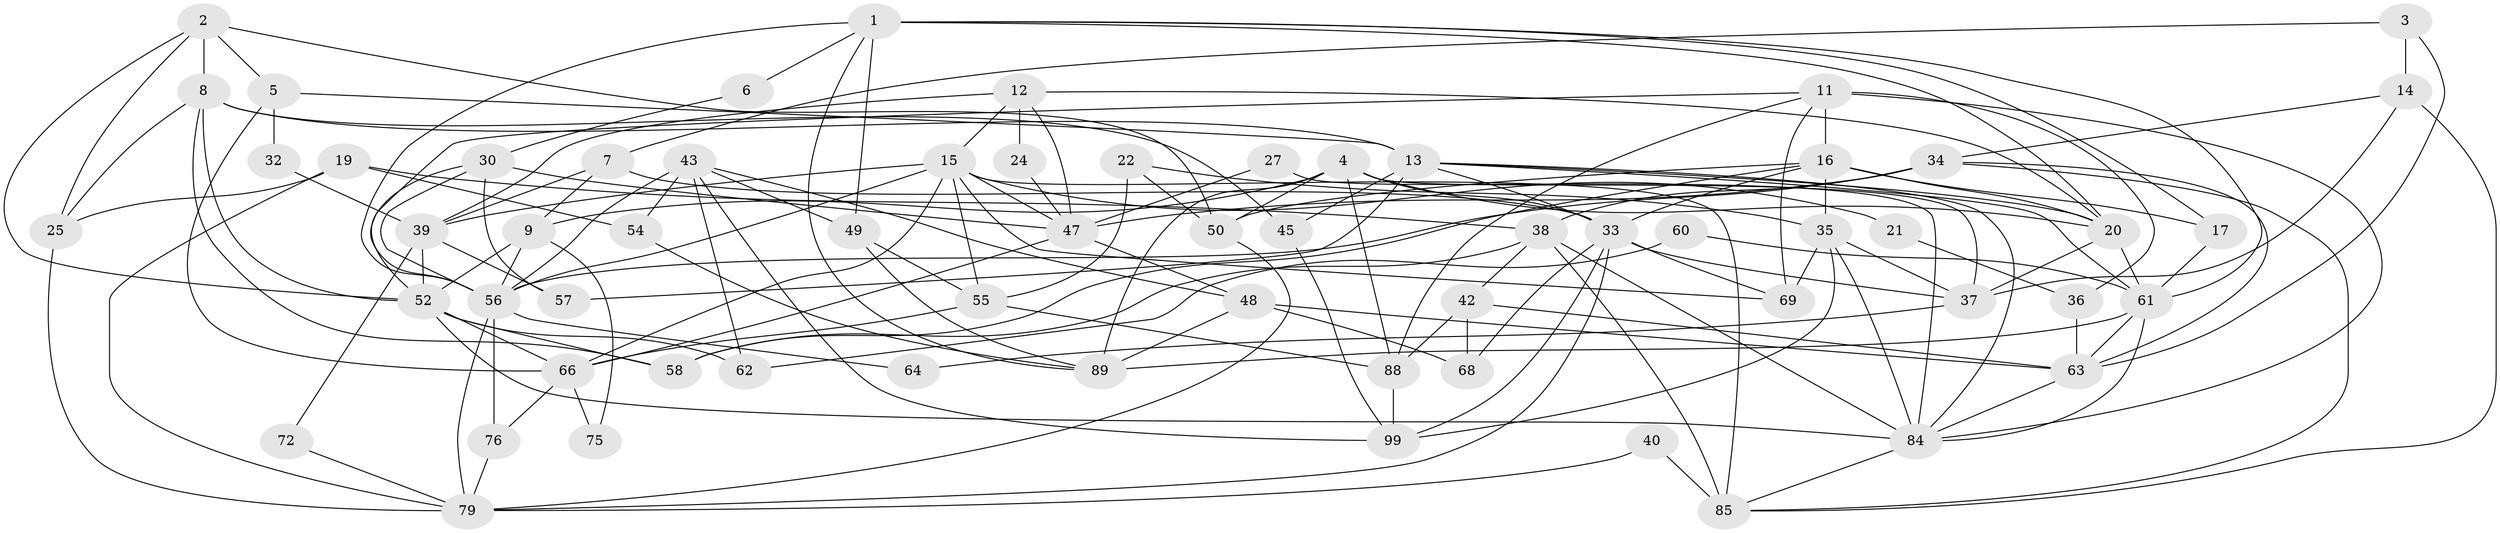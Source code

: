 // original degree distribution, {3: 0.25, 5: 0.19, 4: 0.25, 2: 0.16, 6: 0.11, 9: 0.01, 7: 0.01, 8: 0.02}
// Generated by graph-tools (version 1.1) at 2025/38/02/21/25 10:38:59]
// undirected, 63 vertices, 156 edges
graph export_dot {
graph [start="1"]
  node [color=gray90,style=filled];
  1 [super="+31"];
  2 [super="+10"];
  3 [super="+90"];
  4 [super="+29"];
  5 [super="+23"];
  6;
  7;
  8 [super="+73"];
  9;
  11 [super="+28"];
  12 [super="+46"];
  13 [super="+44"];
  14 [super="+18"];
  15 [super="+95"];
  16 [super="+100"];
  17;
  19 [super="+51"];
  20 [super="+26"];
  21;
  22;
  24;
  25;
  27;
  30 [super="+78"];
  32;
  33 [super="+59"];
  34 [super="+41"];
  35 [super="+77"];
  36;
  37 [super="+83"];
  38 [super="+87"];
  39 [super="+96"];
  40 [super="+80"];
  42 [super="+98"];
  43 [super="+81"];
  45;
  47 [super="+74"];
  48 [super="+70"];
  49 [super="+82"];
  50;
  52 [super="+53"];
  54;
  55 [super="+71"];
  56 [super="+65"];
  57;
  58;
  60;
  61 [super="+67"];
  62;
  63 [super="+93"];
  64;
  66 [super="+97"];
  68;
  69;
  72;
  75;
  76;
  79 [super="+92"];
  84 [super="+94"];
  85 [super="+86"];
  88 [super="+91"];
  89;
  99;
  1 -- 20;
  1 -- 6;
  1 -- 17;
  1 -- 56;
  1 -- 89;
  1 -- 61;
  1 -- 49;
  2 -- 50;
  2 -- 25;
  2 -- 8;
  2 -- 5;
  2 -- 52;
  3 -- 7;
  3 -- 63;
  3 -- 14;
  4 -- 88 [weight=2];
  4 -- 20;
  4 -- 33;
  4 -- 50;
  4 -- 89;
  4 -- 9;
  4 -- 37;
  5 -- 13;
  5 -- 32;
  5 -- 66;
  6 -- 30;
  7 -- 9;
  7 -- 33;
  7 -- 39;
  8 -- 25;
  8 -- 13;
  8 -- 45;
  8 -- 58;
  8 -- 52;
  9 -- 56;
  9 -- 52;
  9 -- 75;
  11 -- 16 [weight=2];
  11 -- 36;
  11 -- 56;
  11 -- 88;
  11 -- 84;
  11 -- 69;
  12 -- 20;
  12 -- 24;
  12 -- 47;
  12 -- 39;
  12 -- 15;
  13 -- 61;
  13 -- 33;
  13 -- 45;
  13 -- 20;
  13 -- 84;
  13 -- 57;
  14 -- 37;
  14 -- 34;
  14 -- 85;
  15 -- 69;
  15 -- 66;
  15 -- 39;
  15 -- 47;
  15 -- 21;
  15 -- 85;
  15 -- 56;
  15 -- 55;
  16 -- 58;
  16 -- 50;
  16 -- 17;
  16 -- 20;
  16 -- 33;
  16 -- 35;
  17 -- 61;
  19 -- 54;
  19 -- 79;
  19 -- 25;
  19 -- 38;
  20 -- 61;
  20 -- 37;
  21 -- 36;
  22 -- 50;
  22 -- 35;
  22 -- 55;
  24 -- 47;
  25 -- 79;
  27 -- 47;
  27 -- 84;
  30 -- 47;
  30 -- 57;
  30 -- 56;
  30 -- 52;
  32 -- 39;
  33 -- 99;
  33 -- 37;
  33 -- 68;
  33 -- 69;
  33 -- 79;
  34 -- 63;
  34 -- 56;
  34 -- 47;
  34 -- 85;
  34 -- 38;
  35 -- 69;
  35 -- 84;
  35 -- 99;
  35 -- 37;
  36 -- 63;
  37 -- 64;
  38 -- 84;
  38 -- 58;
  38 -- 85;
  38 -- 42;
  39 -- 52;
  39 -- 57;
  39 -- 72;
  40 -- 85 [weight=3];
  40 -- 79;
  42 -- 68;
  42 -- 88;
  42 -- 63;
  43 -- 48;
  43 -- 62 [weight=2];
  43 -- 49;
  43 -- 99;
  43 -- 54;
  43 -- 56;
  45 -- 99;
  47 -- 66;
  47 -- 48 [weight=2];
  48 -- 68;
  48 -- 89;
  48 -- 63;
  49 -- 89;
  49 -- 55;
  50 -- 79;
  52 -- 84;
  52 -- 66;
  52 -- 62;
  52 -- 58;
  54 -- 89;
  55 -- 66;
  55 -- 88;
  56 -- 64;
  56 -- 79;
  56 -- 76;
  60 -- 62;
  60 -- 61;
  61 -- 89;
  61 -- 63;
  61 -- 84;
  63 -- 84;
  66 -- 75;
  66 -- 76;
  72 -- 79;
  76 -- 79;
  84 -- 85;
  88 -- 99;
}
